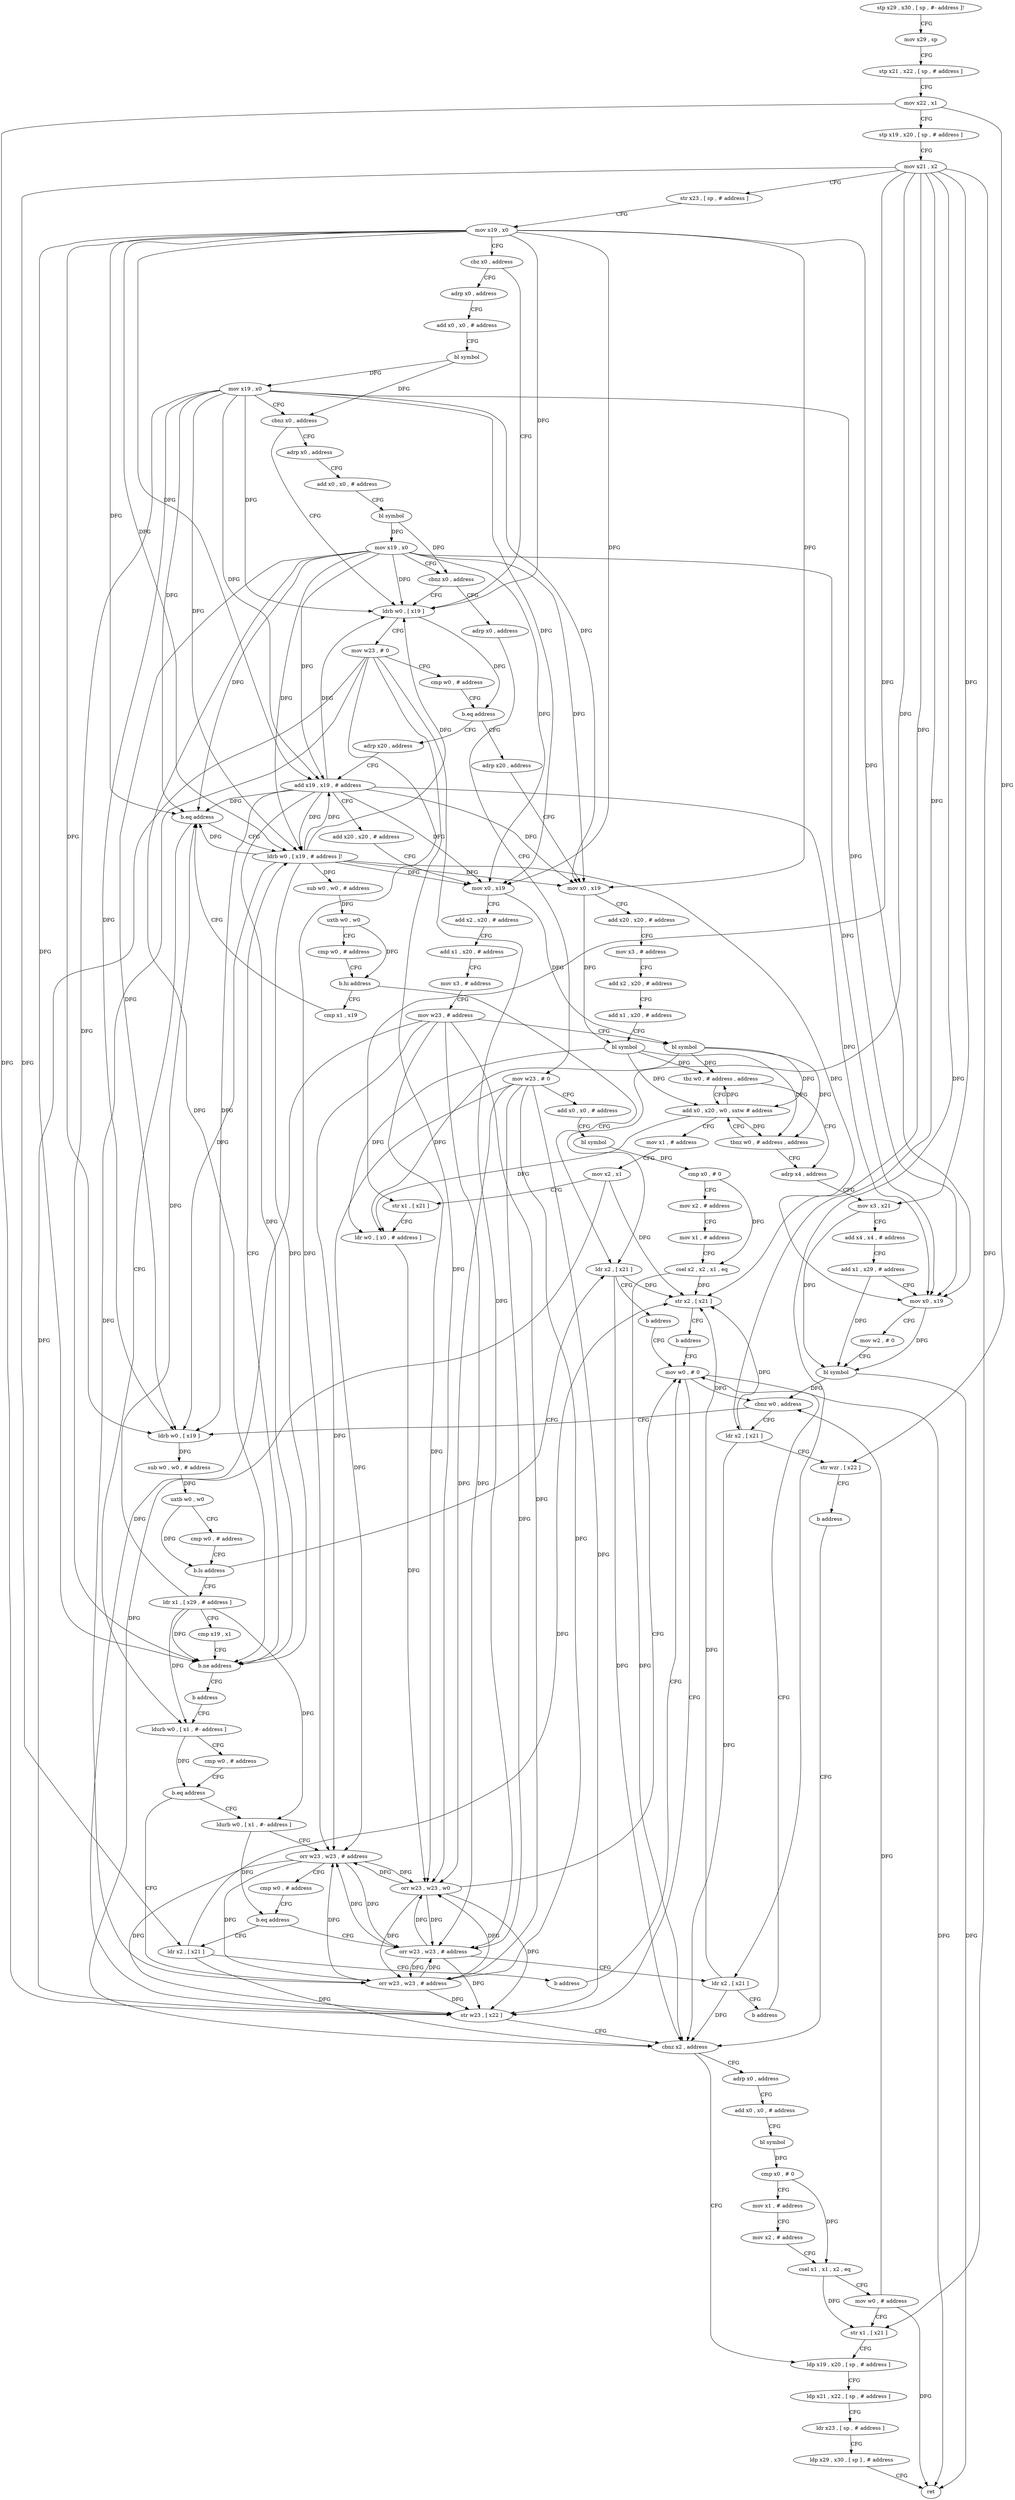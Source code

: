 digraph "func" {
"4222816" [label = "stp x29 , x30 , [ sp , #- address ]!" ]
"4222820" [label = "mov x29 , sp" ]
"4222824" [label = "stp x21 , x22 , [ sp , # address ]" ]
"4222828" [label = "mov x22 , x1" ]
"4222832" [label = "stp x19 , x20 , [ sp , # address ]" ]
"4222836" [label = "mov x21 , x2" ]
"4222840" [label = "str x23 , [ sp , # address ]" ]
"4222844" [label = "mov x19 , x0" ]
"4222848" [label = "cbz x0 , address" ]
"4223144" [label = "adrp x0 , address" ]
"4222852" [label = "ldrb w0 , [ x19 ]" ]
"4223148" [label = "add x0 , x0 , # address" ]
"4223152" [label = "bl symbol" ]
"4223156" [label = "mov x19 , x0" ]
"4223160" [label = "cbnz x0 , address" ]
"4223164" [label = "adrp x0 , address" ]
"4222856" [label = "mov w23 , # 0" ]
"4222860" [label = "cmp w0 , # address" ]
"4222864" [label = "b.eq address" ]
"4222992" [label = "adrp x20 , address" ]
"4222868" [label = "adrp x20 , address" ]
"4223168" [label = "add x0 , x0 , # address" ]
"4223172" [label = "bl symbol" ]
"4223176" [label = "mov x19 , x0" ]
"4223180" [label = "cbnz x0 , address" ]
"4223184" [label = "adrp x0 , address" ]
"4222996" [label = "add x19 , x19 , # address" ]
"4223000" [label = "add x20 , x20 , # address" ]
"4223004" [label = "mov x0 , x19" ]
"4223008" [label = "add x2 , x20 , # address" ]
"4223012" [label = "add x1 , x20 , # address" ]
"4223016" [label = "mov x3 , # address" ]
"4223020" [label = "mov w23 , # address" ]
"4223024" [label = "bl symbol" ]
"4223028" [label = "tbz w0 , # address , address" ]
"4222900" [label = "add x0 , x20 , w0 , sxtw # address" ]
"4223032" [label = "adrp x4 , address" ]
"4222872" [label = "mov x0 , x19" ]
"4222876" [label = "add x20 , x20 , # address" ]
"4222880" [label = "mov x3 , # address" ]
"4222884" [label = "add x2 , x20 , # address" ]
"4222888" [label = "add x1 , x20 , # address" ]
"4222892" [label = "bl symbol" ]
"4222896" [label = "tbnz w0 , # address , address" ]
"4223188" [label = "mov w23 , # 0" ]
"4223192" [label = "add x0 , x0 , # address" ]
"4223196" [label = "bl symbol" ]
"4223200" [label = "cmp x0 , # 0" ]
"4223204" [label = "mov x2 , # address" ]
"4223208" [label = "mov x1 , # address" ]
"4223212" [label = "csel x2 , x2 , x1 , eq" ]
"4223216" [label = "str x2 , [ x21 ]" ]
"4223220" [label = "b address" ]
"4222924" [label = "mov w0 , # 0" ]
"4222904" [label = "mov x1 , # address" ]
"4222908" [label = "mov x2 , x1" ]
"4222912" [label = "str x1 , [ x21 ]" ]
"4222916" [label = "ldr w0 , [ x0 , # address ]" ]
"4222920" [label = "orr w23 , w23 , w0" ]
"4223036" [label = "mov x3 , x21" ]
"4223040" [label = "add x4 , x4 , # address" ]
"4223044" [label = "add x1 , x29 , # address" ]
"4223048" [label = "mov x0 , x19" ]
"4223052" [label = "mov w2 , # 0" ]
"4223056" [label = "bl symbol" ]
"4223060" [label = "cbnz w0 , address" ]
"4223224" [label = "ldr x2 , [ x21 ]" ]
"4223064" [label = "ldrb w0 , [ x19 ]" ]
"4222928" [label = "str w23 , [ x22 ]" ]
"4222932" [label = "cbnz x2 , address" ]
"4222972" [label = "ldp x19 , x20 , [ sp , # address ]" ]
"4222976" [label = "ldp x21 , x22 , [ sp , # address ]" ]
"4222980" [label = "ldr x23 , [ sp , # address ]" ]
"4222984" [label = "ldp x29 , x30 , [ sp ] , # address" ]
"4222988" [label = "ret" ]
"4222936" [label = "adrp x0 , address" ]
"4222940" [label = "add x0 , x0 , # address" ]
"4222944" [label = "bl symbol" ]
"4222948" [label = "cmp x0 , # 0" ]
"4222952" [label = "mov x1 , # address" ]
"4222956" [label = "mov x2 , # address" ]
"4222960" [label = "csel x1 , x1 , x2 , eq" ]
"4222964" [label = "mov w0 , # address" ]
"4222968" [label = "str x1 , [ x21 ]" ]
"4223228" [label = "str wzr , [ x22 ]" ]
"4223232" [label = "b address" ]
"4223068" [label = "sub w0 , w0 , # address" ]
"4223072" [label = "uxtb w0 , w0" ]
"4223076" [label = "cmp w0 , # address" ]
"4223080" [label = "b.ls address" ]
"4223132" [label = "ldr x2 , [ x21 ]" ]
"4223084" [label = "ldr x1 , [ x29 , # address ]" ]
"4223136" [label = "b address" ]
"4223088" [label = "cmp x19 , x1" ]
"4223092" [label = "b.ne address" ]
"4223112" [label = "ldrb w0 , [ x19 , # address ]!" ]
"4223096" [label = "b address" ]
"4223116" [label = "sub w0 , w0 , # address" ]
"4223120" [label = "uxtb w0 , w0" ]
"4223124" [label = "cmp w0 , # address" ]
"4223128" [label = "b.hi address" ]
"4223104" [label = "cmp x1 , x19" ]
"4223240" [label = "ldurb w0 , [ x1 , #- address ]" ]
"4223108" [label = "b.eq address" ]
"4223244" [label = "cmp w0 , # address" ]
"4223248" [label = "b.eq address" ]
"4223272" [label = "ldurb w0 , [ x1 , #- address ]" ]
"4223252" [label = "orr w23 , w23 , # address" ]
"4223276" [label = "orr w23 , w23 , # address" ]
"4223280" [label = "cmp w0 , # address" ]
"4223284" [label = "b.eq address" ]
"4223256" [label = "orr w23 , w23 , # address" ]
"4223288" [label = "ldr x2 , [ x21 ]" ]
"4223260" [label = "ldr x2 , [ x21 ]" ]
"4223264" [label = "b address" ]
"4223292" [label = "b address" ]
"4222816" -> "4222820" [ label = "CFG" ]
"4222820" -> "4222824" [ label = "CFG" ]
"4222824" -> "4222828" [ label = "CFG" ]
"4222828" -> "4222832" [ label = "CFG" ]
"4222828" -> "4222928" [ label = "DFG" ]
"4222828" -> "4223228" [ label = "DFG" ]
"4222832" -> "4222836" [ label = "CFG" ]
"4222836" -> "4222840" [ label = "CFG" ]
"4222836" -> "4222912" [ label = "DFG" ]
"4222836" -> "4223036" [ label = "DFG" ]
"4222836" -> "4223224" [ label = "DFG" ]
"4222836" -> "4223216" [ label = "DFG" ]
"4222836" -> "4223132" [ label = "DFG" ]
"4222836" -> "4222968" [ label = "DFG" ]
"4222836" -> "4223260" [ label = "DFG" ]
"4222836" -> "4223288" [ label = "DFG" ]
"4222840" -> "4222844" [ label = "CFG" ]
"4222844" -> "4222848" [ label = "CFG" ]
"4222844" -> "4222852" [ label = "DFG" ]
"4222844" -> "4222996" [ label = "DFG" ]
"4222844" -> "4223004" [ label = "DFG" ]
"4222844" -> "4222872" [ label = "DFG" ]
"4222844" -> "4223048" [ label = "DFG" ]
"4222844" -> "4223064" [ label = "DFG" ]
"4222844" -> "4223092" [ label = "DFG" ]
"4222844" -> "4223112" [ label = "DFG" ]
"4222844" -> "4223108" [ label = "DFG" ]
"4222848" -> "4223144" [ label = "CFG" ]
"4222848" -> "4222852" [ label = "CFG" ]
"4223144" -> "4223148" [ label = "CFG" ]
"4222852" -> "4222856" [ label = "CFG" ]
"4222852" -> "4222864" [ label = "DFG" ]
"4223148" -> "4223152" [ label = "CFG" ]
"4223152" -> "4223156" [ label = "DFG" ]
"4223152" -> "4223160" [ label = "DFG" ]
"4223156" -> "4223160" [ label = "CFG" ]
"4223156" -> "4222852" [ label = "DFG" ]
"4223156" -> "4222996" [ label = "DFG" ]
"4223156" -> "4223004" [ label = "DFG" ]
"4223156" -> "4222872" [ label = "DFG" ]
"4223156" -> "4223048" [ label = "DFG" ]
"4223156" -> "4223064" [ label = "DFG" ]
"4223156" -> "4223092" [ label = "DFG" ]
"4223156" -> "4223112" [ label = "DFG" ]
"4223156" -> "4223108" [ label = "DFG" ]
"4223160" -> "4222852" [ label = "CFG" ]
"4223160" -> "4223164" [ label = "CFG" ]
"4223164" -> "4223168" [ label = "CFG" ]
"4222856" -> "4222860" [ label = "CFG" ]
"4222856" -> "4222920" [ label = "DFG" ]
"4222856" -> "4222928" [ label = "DFG" ]
"4222856" -> "4223276" [ label = "DFG" ]
"4222856" -> "4223252" [ label = "DFG" ]
"4222856" -> "4223256" [ label = "DFG" ]
"4222860" -> "4222864" [ label = "CFG" ]
"4222864" -> "4222992" [ label = "CFG" ]
"4222864" -> "4222868" [ label = "CFG" ]
"4222992" -> "4222996" [ label = "CFG" ]
"4222868" -> "4222872" [ label = "CFG" ]
"4223168" -> "4223172" [ label = "CFG" ]
"4223172" -> "4223176" [ label = "DFG" ]
"4223172" -> "4223180" [ label = "DFG" ]
"4223176" -> "4223180" [ label = "CFG" ]
"4223176" -> "4222852" [ label = "DFG" ]
"4223176" -> "4222996" [ label = "DFG" ]
"4223176" -> "4223004" [ label = "DFG" ]
"4223176" -> "4222872" [ label = "DFG" ]
"4223176" -> "4223048" [ label = "DFG" ]
"4223176" -> "4223064" [ label = "DFG" ]
"4223176" -> "4223092" [ label = "DFG" ]
"4223176" -> "4223112" [ label = "DFG" ]
"4223176" -> "4223108" [ label = "DFG" ]
"4223180" -> "4222852" [ label = "CFG" ]
"4223180" -> "4223184" [ label = "CFG" ]
"4223184" -> "4223188" [ label = "CFG" ]
"4222996" -> "4223000" [ label = "CFG" ]
"4222996" -> "4222852" [ label = "DFG" ]
"4222996" -> "4223004" [ label = "DFG" ]
"4222996" -> "4222872" [ label = "DFG" ]
"4222996" -> "4223048" [ label = "DFG" ]
"4222996" -> "4223064" [ label = "DFG" ]
"4222996" -> "4223092" [ label = "DFG" ]
"4222996" -> "4223112" [ label = "DFG" ]
"4222996" -> "4223108" [ label = "DFG" ]
"4223000" -> "4223004" [ label = "CFG" ]
"4223004" -> "4223008" [ label = "CFG" ]
"4223004" -> "4223024" [ label = "DFG" ]
"4223008" -> "4223012" [ label = "CFG" ]
"4223012" -> "4223016" [ label = "CFG" ]
"4223016" -> "4223020" [ label = "CFG" ]
"4223020" -> "4223024" [ label = "CFG" ]
"4223020" -> "4222920" [ label = "DFG" ]
"4223020" -> "4222928" [ label = "DFG" ]
"4223020" -> "4223276" [ label = "DFG" ]
"4223020" -> "4223252" [ label = "DFG" ]
"4223020" -> "4223256" [ label = "DFG" ]
"4223024" -> "4223028" [ label = "DFG" ]
"4223024" -> "4222896" [ label = "DFG" ]
"4223024" -> "4222900" [ label = "DFG" ]
"4223024" -> "4222916" [ label = "DFG" ]
"4223028" -> "4222900" [ label = "CFG" ]
"4223028" -> "4223032" [ label = "CFG" ]
"4222900" -> "4222904" [ label = "CFG" ]
"4222900" -> "4223028" [ label = "DFG" ]
"4222900" -> "4222896" [ label = "DFG" ]
"4222900" -> "4222916" [ label = "DFG" ]
"4223032" -> "4223036" [ label = "CFG" ]
"4222872" -> "4222876" [ label = "CFG" ]
"4222872" -> "4222892" [ label = "DFG" ]
"4222876" -> "4222880" [ label = "CFG" ]
"4222880" -> "4222884" [ label = "CFG" ]
"4222884" -> "4222888" [ label = "CFG" ]
"4222888" -> "4222892" [ label = "CFG" ]
"4222892" -> "4222896" [ label = "DFG" ]
"4222892" -> "4223028" [ label = "DFG" ]
"4222892" -> "4222900" [ label = "DFG" ]
"4222892" -> "4222916" [ label = "DFG" ]
"4222896" -> "4223032" [ label = "CFG" ]
"4222896" -> "4222900" [ label = "CFG" ]
"4223188" -> "4223192" [ label = "CFG" ]
"4223188" -> "4222920" [ label = "DFG" ]
"4223188" -> "4222928" [ label = "DFG" ]
"4223188" -> "4223276" [ label = "DFG" ]
"4223188" -> "4223252" [ label = "DFG" ]
"4223188" -> "4223256" [ label = "DFG" ]
"4223192" -> "4223196" [ label = "CFG" ]
"4223196" -> "4223200" [ label = "DFG" ]
"4223200" -> "4223204" [ label = "CFG" ]
"4223200" -> "4223212" [ label = "DFG" ]
"4223204" -> "4223208" [ label = "CFG" ]
"4223208" -> "4223212" [ label = "CFG" ]
"4223212" -> "4223216" [ label = "DFG" ]
"4223212" -> "4222932" [ label = "DFG" ]
"4223216" -> "4223220" [ label = "CFG" ]
"4223220" -> "4222924" [ label = "CFG" ]
"4222924" -> "4222928" [ label = "CFG" ]
"4222924" -> "4223060" [ label = "DFG" ]
"4222924" -> "4222988" [ label = "DFG" ]
"4222904" -> "4222908" [ label = "CFG" ]
"4222908" -> "4222912" [ label = "CFG" ]
"4222908" -> "4223216" [ label = "DFG" ]
"4222908" -> "4222932" [ label = "DFG" ]
"4222912" -> "4222916" [ label = "CFG" ]
"4222916" -> "4222920" [ label = "DFG" ]
"4222920" -> "4222924" [ label = "CFG" ]
"4222920" -> "4222928" [ label = "DFG" ]
"4222920" -> "4223276" [ label = "DFG" ]
"4222920" -> "4223252" [ label = "DFG" ]
"4222920" -> "4223256" [ label = "DFG" ]
"4223036" -> "4223040" [ label = "CFG" ]
"4223036" -> "4223056" [ label = "DFG" ]
"4223040" -> "4223044" [ label = "CFG" ]
"4223044" -> "4223048" [ label = "CFG" ]
"4223044" -> "4223056" [ label = "DFG" ]
"4223048" -> "4223052" [ label = "CFG" ]
"4223048" -> "4223056" [ label = "DFG" ]
"4223052" -> "4223056" [ label = "CFG" ]
"4223056" -> "4223060" [ label = "DFG" ]
"4223056" -> "4222988" [ label = "DFG" ]
"4223060" -> "4223224" [ label = "CFG" ]
"4223060" -> "4223064" [ label = "CFG" ]
"4223224" -> "4223228" [ label = "CFG" ]
"4223224" -> "4223216" [ label = "DFG" ]
"4223224" -> "4222932" [ label = "DFG" ]
"4223064" -> "4223068" [ label = "DFG" ]
"4222928" -> "4222932" [ label = "CFG" ]
"4222932" -> "4222972" [ label = "CFG" ]
"4222932" -> "4222936" [ label = "CFG" ]
"4222972" -> "4222976" [ label = "CFG" ]
"4222976" -> "4222980" [ label = "CFG" ]
"4222980" -> "4222984" [ label = "CFG" ]
"4222984" -> "4222988" [ label = "CFG" ]
"4222936" -> "4222940" [ label = "CFG" ]
"4222940" -> "4222944" [ label = "CFG" ]
"4222944" -> "4222948" [ label = "DFG" ]
"4222948" -> "4222952" [ label = "CFG" ]
"4222948" -> "4222960" [ label = "DFG" ]
"4222952" -> "4222956" [ label = "CFG" ]
"4222956" -> "4222960" [ label = "CFG" ]
"4222960" -> "4222964" [ label = "CFG" ]
"4222960" -> "4222968" [ label = "DFG" ]
"4222964" -> "4222968" [ label = "CFG" ]
"4222964" -> "4223060" [ label = "DFG" ]
"4222964" -> "4222988" [ label = "DFG" ]
"4222968" -> "4222972" [ label = "CFG" ]
"4223228" -> "4223232" [ label = "CFG" ]
"4223232" -> "4222932" [ label = "CFG" ]
"4223068" -> "4223072" [ label = "DFG" ]
"4223072" -> "4223076" [ label = "CFG" ]
"4223072" -> "4223080" [ label = "DFG" ]
"4223076" -> "4223080" [ label = "CFG" ]
"4223080" -> "4223132" [ label = "CFG" ]
"4223080" -> "4223084" [ label = "CFG" ]
"4223132" -> "4223136" [ label = "CFG" ]
"4223132" -> "4223216" [ label = "DFG" ]
"4223132" -> "4222932" [ label = "DFG" ]
"4223084" -> "4223088" [ label = "CFG" ]
"4223084" -> "4223092" [ label = "DFG" ]
"4223084" -> "4223108" [ label = "DFG" ]
"4223084" -> "4223240" [ label = "DFG" ]
"4223084" -> "4223272" [ label = "DFG" ]
"4223136" -> "4222924" [ label = "CFG" ]
"4223088" -> "4223092" [ label = "CFG" ]
"4223092" -> "4223112" [ label = "CFG" ]
"4223092" -> "4223096" [ label = "CFG" ]
"4223112" -> "4223116" [ label = "DFG" ]
"4223112" -> "4222852" [ label = "DFG" ]
"4223112" -> "4222996" [ label = "DFG" ]
"4223112" -> "4223004" [ label = "DFG" ]
"4223112" -> "4222872" [ label = "DFG" ]
"4223112" -> "4223048" [ label = "DFG" ]
"4223112" -> "4223064" [ label = "DFG" ]
"4223112" -> "4223092" [ label = "DFG" ]
"4223112" -> "4223108" [ label = "DFG" ]
"4223096" -> "4223240" [ label = "CFG" ]
"4223116" -> "4223120" [ label = "DFG" ]
"4223120" -> "4223124" [ label = "CFG" ]
"4223120" -> "4223128" [ label = "DFG" ]
"4223124" -> "4223128" [ label = "CFG" ]
"4223128" -> "4223104" [ label = "CFG" ]
"4223128" -> "4223132" [ label = "CFG" ]
"4223104" -> "4223108" [ label = "CFG" ]
"4223240" -> "4223244" [ label = "CFG" ]
"4223240" -> "4223248" [ label = "DFG" ]
"4223108" -> "4223240" [ label = "CFG" ]
"4223108" -> "4223112" [ label = "CFG" ]
"4223244" -> "4223248" [ label = "CFG" ]
"4223248" -> "4223272" [ label = "CFG" ]
"4223248" -> "4223252" [ label = "CFG" ]
"4223272" -> "4223276" [ label = "CFG" ]
"4223272" -> "4223284" [ label = "DFG" ]
"4223252" -> "4223256" [ label = "DFG" ]
"4223252" -> "4222928" [ label = "DFG" ]
"4223252" -> "4223276" [ label = "DFG" ]
"4223252" -> "4222920" [ label = "DFG" ]
"4223276" -> "4223280" [ label = "CFG" ]
"4223276" -> "4222928" [ label = "DFG" ]
"4223276" -> "4222920" [ label = "DFG" ]
"4223276" -> "4223252" [ label = "DFG" ]
"4223276" -> "4223256" [ label = "DFG" ]
"4223280" -> "4223284" [ label = "CFG" ]
"4223284" -> "4223256" [ label = "CFG" ]
"4223284" -> "4223288" [ label = "CFG" ]
"4223256" -> "4223260" [ label = "CFG" ]
"4223256" -> "4222928" [ label = "DFG" ]
"4223256" -> "4223276" [ label = "DFG" ]
"4223256" -> "4223252" [ label = "DFG" ]
"4223256" -> "4222920" [ label = "DFG" ]
"4223288" -> "4223292" [ label = "CFG" ]
"4223288" -> "4223216" [ label = "DFG" ]
"4223288" -> "4222932" [ label = "DFG" ]
"4223260" -> "4223264" [ label = "CFG" ]
"4223260" -> "4223216" [ label = "DFG" ]
"4223260" -> "4222932" [ label = "DFG" ]
"4223264" -> "4222924" [ label = "CFG" ]
"4223292" -> "4222924" [ label = "CFG" ]
}
